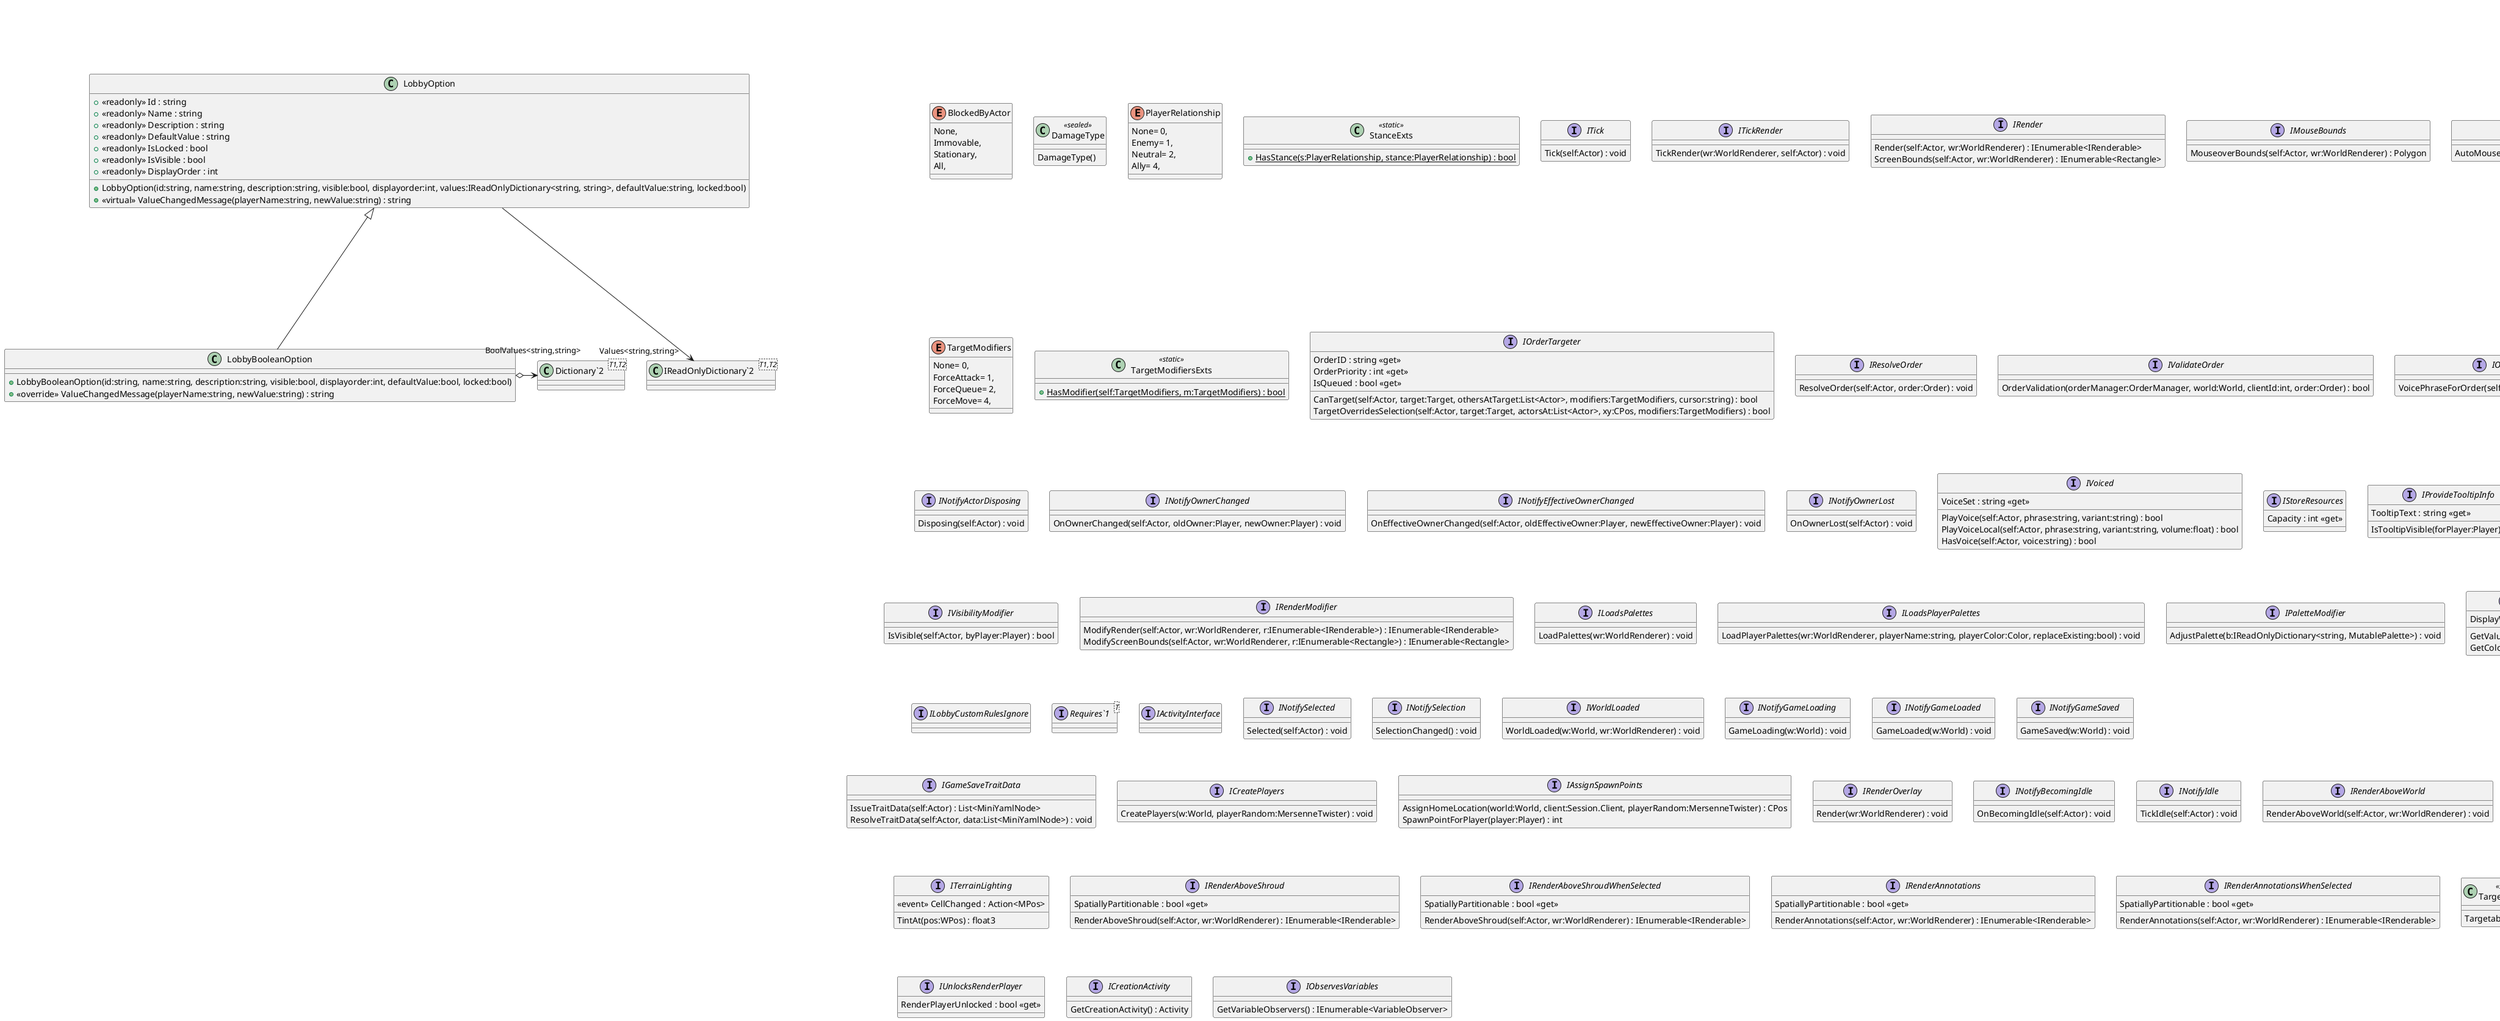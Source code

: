 @startuml
class RequireExplicitImplementationAttribute <<sealed>> {
}
enum DamageState {
    Undamaged= 1,
    Light= 2,
    Medium= 4,
    Heavy= 8,
    Critical= 16,
    Dead= 32,
}
enum BlockedByActor {
    None,
    Immovable,
    Stationary,
    All,
}
class DamageType <<sealed>> {
    DamageType()
}
interface IHealthInfo {
    MaxHP : int <<get>>
}
interface IHealth {
    HP : int <<get>>
    MaxHP : int <<get>>
    DisplayHP : int <<get>>
    IsDead : bool <<get>>
    InflictDamage(self:Actor, attacker:Actor, damage:Damage, ignoreModifiers:bool) : void
    Kill(self:Actor, attacker:Actor, damageTypes:BitSet<DamageType>) : void
}
enum PlayerRelationship {
    None= 0,
    Enemy= 1,
    Neutral= 2,
    Ally= 4,
}
class StanceExts <<static>> {
    + {static} HasStance(s:PlayerRelationship, stance:PlayerRelationship) : bool
}
class AttackInfo {
}
class Damage {
    + <<readonly>> Value : int
    + Damage(damage:int, damageTypes:BitSet<DamageType>)
    + Damage(damage:int)
}
interface ITick {
    Tick(self:Actor) : void
}
interface ITickRender {
    TickRender(wr:WorldRenderer, self:Actor) : void
}
interface IRender {
    Render(self:Actor, wr:WorldRenderer) : IEnumerable<IRenderable>
    ScreenBounds(self:Actor, wr:WorldRenderer) : IEnumerable<Rectangle>
}
interface IMouseBounds {
    MouseoverBounds(self:Actor, wr:WorldRenderer) : Polygon
}
interface IMouseBoundsInfo {
}
interface IAutoMouseBounds {
    AutoMouseoverBounds(self:Actor, wr:WorldRenderer) : Rectangle
}
interface IIssueOrder {
    IssueOrder(self:Actor, order:IOrderTargeter, target:Target, queued:bool) : Order
}
enum TargetModifiers {
    None= 0,
    ForceAttack= 1,
    ForceQueue= 2,
    ForceMove= 4,
}
class TargetModifiersExts <<static>> {
    + {static} HasModifier(self:TargetModifiers, m:TargetModifiers) : bool
}
interface IOrderTargeter {
    OrderID : string <<get>>
    OrderPriority : int <<get>>
    CanTarget(self:Actor, target:Target, othersAtTarget:List<Actor>, modifiers:TargetModifiers, cursor:string) : bool
    IsQueued : bool <<get>>
    TargetOverridesSelection(self:Actor, target:Target, actorsAt:List<Actor>, xy:CPos, modifiers:TargetModifiers) : bool
}
interface IResolveOrder {
    ResolveOrder(self:Actor, order:Order) : void
}
interface IValidateOrder {
    OrderValidation(orderManager:OrderManager, world:World, clientId:int, order:Order) : bool
}
interface IOrderVoice {
    VoicePhraseForOrder(self:Actor, order:Order) : string
}
interface INotifyCreated {
    Created(self:Actor) : void
}
interface INotifyAddedToWorld {
    AddedToWorld(self:Actor) : void
}
interface INotifyRemovedFromWorld {
    RemovedFromWorld(self:Actor) : void
}
interface INotifyActorDisposing {
    Disposing(self:Actor) : void
}
interface INotifyOwnerChanged {
    OnOwnerChanged(self:Actor, oldOwner:Player, newOwner:Player) : void
}
interface INotifyEffectiveOwnerChanged {
    OnEffectiveOwnerChanged(self:Actor, oldEffectiveOwner:Player, newEffectiveOwner:Player) : void
}
interface INotifyOwnerLost {
    OnOwnerLost(self:Actor) : void
}
interface IVoiced {
    VoiceSet : string <<get>>
    PlayVoice(self:Actor, phrase:string, variant:string) : bool
    PlayVoiceLocal(self:Actor, phrase:string, variant:string, volume:float) : bool
    HasVoice(self:Actor, voice:string) : bool
}
interface IStoreResources {
    Capacity : int <<get>>
}
interface IEffectiveOwner {
    Disguised : bool <<get>>
}
interface ITooltip {
}
interface ITooltipInfo {
    TooltipForPlayerStance(stance:PlayerRelationship) : string
    IsOwnerRowVisible : bool <<get>>
}
interface IProvideTooltipInfo {
    IsTooltipVisible(forPlayer:Player) : bool
    TooltipText : string <<get>>
}
interface IDisabledTrait {
    IsTraitDisabled : bool <<get>>
}
interface IDefaultVisibilityInfo {
}
interface IDefaultVisibility {
    IsVisible(self:Actor, byPlayer:Player) : bool
}
interface IVisibilityModifier {
    IsVisible(self:Actor, byPlayer:Player) : bool
}
interface IActorMap {
    GetActorsAt(a:CPos) : IEnumerable<Actor>
    GetActorsAt(a:CPos, sub:SubCell) : IEnumerable<Actor>
    HasFreeSubCell(cell:CPos, checkTransient:bool) : bool
    FreeSubCell(cell:CPos, preferredSubCell:SubCell, checkTransient:bool) : SubCell
    FreeSubCell(cell:CPos, preferredSubCell:SubCell, checkIfBlocker:Func<Actor, bool>) : SubCell
    AnyActorsAt(a:CPos) : bool
    AnyActorsAt(a:CPos, sub:SubCell, checkTransient:bool) : bool
    AnyActorsAt(a:CPos, sub:SubCell, withCondition:Func<Actor, bool>) : bool
    AddInfluence(self:Actor, ios:IOccupySpace) : void
    RemoveInfluence(self:Actor, ios:IOccupySpace) : void
    AddCellTrigger(cells:CPos[], onEntry:Action<Actor>, onExit:Action<Actor>) : int
    RemoveCellTrigger(id:int) : void
    AddProximityTrigger(pos:WPos, range:WDist, vRange:WDist, onEntry:Action<Actor>, onExit:Action<Actor>) : int
    RemoveProximityTrigger(id:int) : void
    UpdateProximityTrigger(id:int, newPos:WPos, newRange:WDist, newVRange:WDist) : void
    AddPosition(a:Actor, ios:IOccupySpace) : void
    RemovePosition(a:Actor, ios:IOccupySpace) : void
    UpdatePosition(a:Actor, ios:IOccupySpace) : void
    ActorsInBox(a:WPos, b:WPos) : IEnumerable<Actor>
    UpdateOccupiedCells(ios:IOccupySpace) : void
     <<event>> CellUpdated : Action<CPos> 
}
interface IRenderModifier {
    ModifyRender(self:Actor, wr:WorldRenderer, r:IEnumerable<IRenderable>) : IEnumerable<IRenderable>
    ModifyScreenBounds(self:Actor, wr:WorldRenderer, r:IEnumerable<Rectangle>) : IEnumerable<Rectangle>
}
interface IProvidesCursorPaletteInfo {
    Palette : string <<get>>
    ReadPalette(fileSystem:IReadOnlyFileSystem) : ImmutablePalette
}
interface ILoadsPalettes {
    LoadPalettes(wr:WorldRenderer) : void
}
interface ILoadsPlayerPalettes {
    LoadPlayerPalettes(wr:WorldRenderer, playerName:string, playerColor:Color, replaceExisting:bool) : void
}
interface IPaletteModifier {
    AdjustPalette(b:IReadOnlyDictionary<string, MutablePalette>) : void
}
interface ISelectionBar {
    GetValue() : float
    GetColor() : Color
    DisplayWhenEmpty : bool <<get>>
}
interface ISelectionDecorations {
    RenderSelectionAnnotations(self:Actor, worldRenderer:WorldRenderer, color:Color) : IEnumerable<IRenderable>
    GetDecorationOrigin(self:Actor, wr:WorldRenderer, pos:string, margin:int2) : int2
}
interface IMapPreviewSignatureInfo {
    PopulateMapPreviewSignatureCells(map:Map, ai:ActorInfo, s:ActorReference, destinationBuffer:List<(MPos, Color)>) : void
}
interface IOccupySpaceInfo {
    OccupiedCells(info:ActorInfo, location:CPos, subCell:SubCell) : IReadOnlyDictionary<CPos, SubCell>
    SharesCell : bool <<get>>
}
interface IOccupySpace {
    OccupiedCells() : (CPos Cell, SubCell SubCell)[]
}
enum SubCell {
    Invalid= byte.MaxValue,
    Any= byte.MaxValue - 1,
    FullCell= 0,
    First= 1,
}
interface IPositionableInfo {
    CanEnterCell(world:World, self:Actor, cell:CPos, subCell:SubCell, ignoreActor:Actor, check:BlockedByActor) : bool
}
interface IPositionable {
    CanExistInCell(location:CPos) : bool
    IsLeavingCell(location:CPos, subCell:SubCell) : bool
    CanEnterCell(location:CPos, ignoreActor:Actor, check:BlockedByActor) : bool
    GetValidSubCell(preferred:SubCell) : SubCell
    GetAvailableSubCell(location:CPos, preferredSubCell:SubCell, ignoreActor:Actor, check:BlockedByActor) : SubCell
    SetPosition(self:Actor, cell:CPos, subCell:SubCell) : void
    SetPosition(self:Actor, pos:WPos) : void
    SetVisualPosition(self:Actor, pos:WPos) : void
}
interface ITemporaryBlockerInfo {
}
interface ITemporaryBlocker {
    CanRemoveBlockage(self:Actor, blocking:Actor) : bool
    IsBlocking(self:Actor, cell:CPos) : bool
}
interface IFacing {
}
interface IFacingInfo {
    GetInitialFacing() : WAngle
}
interface ITraitInfoInterface {
}
abstract class TraitInfo {
    + <<readonly>> InstanceName : string = null
    + {abstract} Create(init:ActorInitializer) : object
}
class "TraitInfo`1"<T> {
    + <<override>> Create(init:ActorInitializer) : object
}
interface ILobbyCustomRulesIgnore {
}
interface "Requires`1"<T> {
}
interface IActivityInterface {
}
interface INotifySelected {
    Selected(self:Actor) : void
}
interface INotifySelection {
    SelectionChanged() : void
}
interface IWorldLoaded {
    WorldLoaded(w:World, wr:WorldRenderer) : void
}
interface INotifyGameLoading {
    GameLoading(w:World) : void
}
interface INotifyGameLoaded {
    GameLoaded(w:World) : void
}
interface INotifyGameSaved {
    GameSaved(w:World) : void
}
interface IGameSaveTraitData {
    IssueTraitData(self:Actor) : List<MiniYamlNode>
    ResolveTraitData(self:Actor, data:List<MiniYamlNode>) : void
}
interface ICreatePlayers {
    CreatePlayers(w:World, playerRandom:MersenneTwister) : void
}
interface ICreatePlayersInfo {
    CreateServerPlayers(map:MapPreview, lobbyInfo:Session, players:List<GameInformation.Player>, playerRandom:MersenneTwister) : void
}
interface IAssignSpawnPoints {
    AssignHomeLocation(world:World, client:Session.Client, playerRandom:MersenneTwister) : CPos
    SpawnPointForPlayer(player:Player) : int
}
interface IAssignSpawnPointsInfo {
    InitializeState(map:MapPreview, lobbyInfo:Session) : object
    AssignSpawnPoint(state:object, lobbyInfo:Session, client:Session.Client, playerRandom:MersenneTwister) : int
}
interface IBotInfo {
    Type : string <<get>>
    Name : string <<get>>
}
interface IBot {
    Activate(p:Player) : void
    QueueOrder(order:Order) : void
}
interface IRenderOverlay {
    Render(wr:WorldRenderer) : void
}
interface INotifyBecomingIdle {
    OnBecomingIdle(self:Actor) : void
}
interface INotifyIdle {
    TickIdle(self:Actor) : void
}
interface IRenderAboveWorld {
    RenderAboveWorld(self:Actor, wr:WorldRenderer) : void
}
interface IRenderShroud {
    RenderShroud(wr:WorldRenderer) : void
}
interface IRenderTerrain {
    RenderTerrain(wr:WorldRenderer, viewport:Viewport) : void
}
interface ITerrainLighting {
     <<event>> CellChanged : Action<MPos> 
    TintAt(pos:WPos) : float3
}
interface IRenderAboveShroud {
    RenderAboveShroud(self:Actor, wr:WorldRenderer) : IEnumerable<IRenderable>
    SpatiallyPartitionable : bool <<get>>
}
interface IRenderAboveShroudWhenSelected {
    RenderAboveShroud(self:Actor, wr:WorldRenderer) : IEnumerable<IRenderable>
    SpatiallyPartitionable : bool <<get>>
}
interface IRenderAnnotations {
    RenderAnnotations(self:Actor, wr:WorldRenderer) : IEnumerable<IRenderable>
    SpatiallyPartitionable : bool <<get>>
}
interface IRenderAnnotationsWhenSelected {
    RenderAnnotations(self:Actor, wr:WorldRenderer) : IEnumerable<IRenderable>
    SpatiallyPartitionable : bool <<get>>
}
enum SelectionPriorityModifiers {
    None= 0,
    Ctrl= 1,
    Alt= 2,
}
interface ISelectableInfo {
    Priority : int <<get>>
    Voice : string <<get>>
}
interface ISelection {
    Hash : int <<get>>
    Add(a:Actor) : void
    Remove(a:Actor) : void
    Contains(a:Actor) : bool
    Combine(world:World, newSelection:IEnumerable<Actor>, isCombine:bool, isClick:bool) : void
    Clear() : void
    RolloverContains(a:Actor) : bool
    SetRollover(actors:IEnumerable<Actor>) : void
    DoControlGroup(world:World, worldRenderer:WorldRenderer, group:int, mods:Modifiers, multiTapCount:int) : void
    AddToControlGroup(a:Actor, group:int) : void
    RemoveFromControlGroup(a:Actor) : void
    GetControlGroupForActor(a:Actor) : int?
}
class TargetableType <<sealed>> {
    TargetableType()
}
interface ITargetableInfo {
    GetTargetTypes() : BitSet<TargetableType>
}
interface ITargetable {
    TargetableBy(self:Actor, byActor:Actor) : bool
    RequiresForceFire : bool <<get>>
}
interface ITargetablePositions {
    TargetablePositions(self:Actor) : IEnumerable<WPos>
    AlwaysEnabled : bool <<get>>
}
interface IMoveInfo {
    GetTargetLineColor() : Color
}
interface IGameOver {
    GameOver(world:World) : void
}
interface IWarhead {
    Delay : int <<get>>
    IsValidAgainst(victim:Actor, firedBy:Actor) : bool
    IsValidAgainst(victim:FrozenActor, firedBy:Actor) : bool
    DoImpact(target:Target, args:WarheadArgs) : void
}
interface "IRulesetLoaded`1"<TInfo> {
    RulesetLoaded(rules:Ruleset, info:TInfo) : void
}
interface IRulesetLoaded {
}
interface ILobbyOptions {
    LobbyOptions(rules:Ruleset) : IEnumerable<LobbyOption>
}
class LobbyOption {
    + <<readonly>> Id : string
    + <<readonly>> Name : string
    + <<readonly>> Description : string
    + <<readonly>> DefaultValue : string
    + <<readonly>> IsLocked : bool
    + <<readonly>> IsVisible : bool
    + <<readonly>> DisplayOrder : int
    + LobbyOption(id:string, name:string, description:string, visible:bool, displayorder:int, values:IReadOnlyDictionary<string, string>, defaultValue:string, locked:bool)
    + <<virtual>> ValueChangedMessage(playerName:string, newValue:string) : string
}
class LobbyBooleanOption {
    + LobbyBooleanOption(id:string, name:string, description:string, visible:bool, displayorder:int, defaultValue:bool, locked:bool)
    + <<override>> ValueChangedMessage(playerName:string, newValue:string) : string
}
interface IUnlocksRenderPlayer {
    RenderPlayerUnlocked : bool <<get>>
}
interface ICreationActivity {
    GetCreationActivity() : Activity
}
interface IObservesVariablesInfo {
}
class VariableObserver <<struct>> {
    + VariableObserver(notifier:VariableObserverNotifier, variables:IEnumerable<string>)
}
interface IObservesVariables {
    GetVariableObservers() : IEnumerable<VariableObserver>
}
class "BitSet`1"<T> {
}
class "IEnumerable`1"<T> {
}
class "IReadOnlyDictionary`2"<T1,T2> {
}
class "Dictionary`2"<T1,T2> {
}
Attribute <|-- RequireExplicitImplementationAttribute
ITraitInfoInterface <|-- IHealthInfo
IHealth --> "DamageState" DamageState
AttackInfo --> "Damage" Damage
AttackInfo --> "Attacker" Actor
AttackInfo --> "DamageState" DamageState
AttackInfo --> "PreviousDamageState" DamageState
Damage --> "DamageTypes<DamageType>" "BitSet`1"
ITraitInfoInterface <|-- IMouseBoundsInfo
IIssueOrder --> "Orders<IOrderTargeter>" "IEnumerable`1"
IEffectiveOwner --> "Owner" Player
ITooltip --> "TooltipInfo" ITooltipInfo
ITooltip --> "Owner" Player
ITraitInfoInterface <|-- ITooltipInfo
ITraitInfoInterface <|-- IDefaultVisibilityInfo
IActorMap --> "LargestActorRadius" WDist
IActorMap --> "LargestBlockingActorRadius" WDist
ITraitInfoInterface <|-- IProvidesCursorPaletteInfo
ITraitInfoInterface <|-- IMapPreviewSignatureInfo
ITraitInfoInterface <|-- IOccupySpaceInfo
IOccupySpace --> "CenterPosition" WPos
IOccupySpace --> "TopLeft" CPos
IOccupySpaceInfo <|-- IPositionableInfo
IOccupySpace <|-- IPositionable
ITraitInfoInterface <|-- ITemporaryBlockerInfo
IFacing --> "TurnSpeed" WAngle
IFacing --> "Facing" WAngle
IFacing --> "Orientation" WRot
ITraitInfoInterface <|-- IFacingInfo
ITraitInfoInterface <|-- TraitInfo
TraitInfo <|-- "TraitInfo`1"
ITraitInfoInterface <|-- ICreatePlayersInfo
ITraitInfoInterface <|-- IAssignSpawnPointsInfo
ITraitInfoInterface <|-- IBotInfo
IBot --> "Info" IBotInfo
IBot --> "Player" Player
ITraitInfoInterface <|-- ISelectableInfo
ISelectableInfo --> "PriorityModifiers" SelectionPriorityModifiers
ISelection --> "Actors<Actor>" "IEnumerable`1"
ITraitInfoInterface <|-- ITargetableInfo
ITargetable --> "TargetTypes<TargetableType>" "BitSet`1"
ITraitInfoInterface <|-- IMoveInfo
"IRulesetLoaded`1" "<ActorInfo>" <|-- IRulesetLoaded
ITraitInfoInterface <|-- IRulesetLoaded
ITraitInfoInterface <|-- ILobbyOptions
LobbyOption --> "Values<string,string>" "IReadOnlyDictionary`2"
LobbyOption <|-- LobbyBooleanOption
LobbyBooleanOption o-> "BoolValues<string,string>" "Dictionary`2"
ITraitInfoInterface <|-- IObservesVariablesInfo
VariableObserver --> "Notifier" VariableObserverNotifier
VariableObserver --> "Variables<string>" "IEnumerable`1"
@enduml
